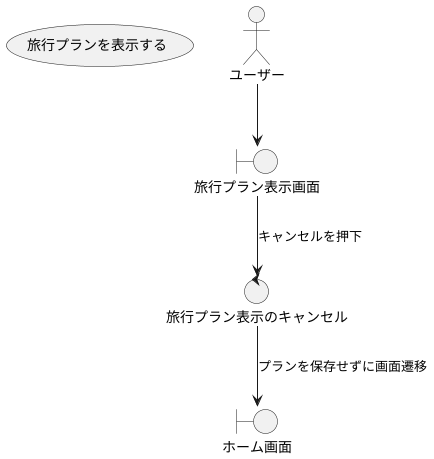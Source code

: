 @startuml

usecase 旅行プランを表示する

actor ユーザー

boundary 旅行プラン表示画面
boundary ホーム画面

control 旅行プラン表示のキャンセル

ユーザー --> 旅行プラン表示画面
旅行プラン表示画面 --> 旅行プラン表示のキャンセル : キャンセルを押下

旅行プラン表示のキャンセル --> ホーム画面 : プランを保存せずに画面遷移


@enduml